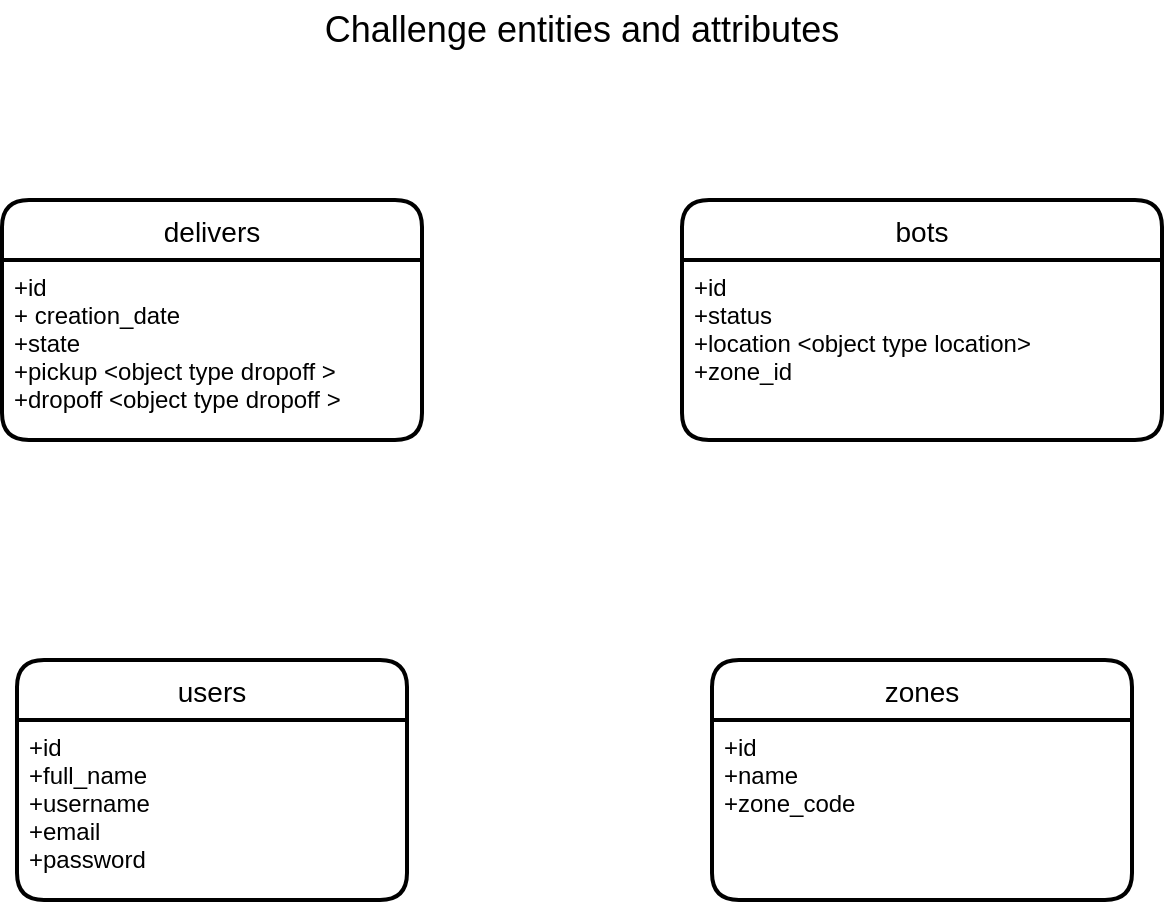 <mxfile>
    <diagram id="avzoBupL-EapAAHA4a49" name="Página-1">
        <mxGraphModel dx="957" dy="567" grid="1" gridSize="10" guides="1" tooltips="1" connect="1" arrows="1" fold="1" page="1" pageScale="1" pageWidth="827" pageHeight="1169" math="0" shadow="0">
            <root>
                <mxCell id="0"/>
                <mxCell id="1" parent="0"/>
                <mxCell id="2" value="delivers" style="swimlane;childLayout=stackLayout;horizontal=1;startSize=30;horizontalStack=0;rounded=1;fontSize=14;fontStyle=0;strokeWidth=2;resizeParent=0;resizeLast=1;shadow=0;dashed=0;align=center;" parent="1" vertex="1">
                    <mxGeometry x="140" y="120" width="210" height="120" as="geometry"/>
                </mxCell>
                <mxCell id="3" value="+id&#10;+ creation_date&#10;+state&#10;+pickup &lt;object type dropoff &gt;&#10;+dropoff &lt;object type dropoff &gt;" style="align=left;strokeColor=none;fillColor=none;spacingLeft=4;fontSize=12;verticalAlign=top;resizable=0;rotatable=0;part=1;" parent="2" vertex="1">
                    <mxGeometry y="30" width="210" height="90" as="geometry"/>
                </mxCell>
                <mxCell id="4" value="zones" style="swimlane;childLayout=stackLayout;horizontal=1;startSize=30;horizontalStack=0;rounded=1;fontSize=14;fontStyle=0;strokeWidth=2;resizeParent=0;resizeLast=1;shadow=0;dashed=0;align=center;" parent="1" vertex="1">
                    <mxGeometry x="495" y="350" width="210" height="120" as="geometry"/>
                </mxCell>
                <mxCell id="5" value="+id&#10;+name&#10;+zone_code" style="align=left;strokeColor=none;fillColor=none;spacingLeft=4;fontSize=12;verticalAlign=top;resizable=0;rotatable=0;part=1;" parent="4" vertex="1">
                    <mxGeometry y="30" width="210" height="90" as="geometry"/>
                </mxCell>
                <mxCell id="6" value="bots" style="swimlane;childLayout=stackLayout;horizontal=1;startSize=30;horizontalStack=0;rounded=1;fontSize=14;fontStyle=0;strokeWidth=2;resizeParent=0;resizeLast=1;shadow=0;dashed=0;align=center;" parent="1" vertex="1">
                    <mxGeometry x="480" y="120" width="240" height="120" as="geometry"/>
                </mxCell>
                <mxCell id="7" value="+id&#10;+status&#10;+location &lt;object type location&gt;&#10;+zone_id " style="align=left;strokeColor=none;fillColor=none;spacingLeft=4;fontSize=12;verticalAlign=top;resizable=0;rotatable=0;part=1;" parent="6" vertex="1">
                    <mxGeometry y="30" width="240" height="90" as="geometry"/>
                </mxCell>
                <mxCell id="9" value="users" style="swimlane;childLayout=stackLayout;horizontal=1;startSize=30;horizontalStack=0;rounded=1;fontSize=14;fontStyle=0;strokeWidth=2;resizeParent=0;resizeLast=1;shadow=0;dashed=0;align=center;" parent="1" vertex="1">
                    <mxGeometry x="147.5" y="350" width="195" height="120" as="geometry"/>
                </mxCell>
                <mxCell id="10" value="+id&#10;+full_name&#10;+username&#10;+email&#10;+password" style="align=left;strokeColor=none;fillColor=none;spacingLeft=4;fontSize=12;verticalAlign=top;resizable=0;rotatable=0;part=1;" parent="9" vertex="1">
                    <mxGeometry y="30" width="195" height="90" as="geometry"/>
                </mxCell>
                <mxCell id="11" value="&lt;font style=&quot;font-size: 18px&quot;&gt;Challenge entities and attributes&lt;/font&gt;" style="text;html=1;strokeColor=none;fillColor=none;align=center;verticalAlign=middle;whiteSpace=wrap;rounded=0;" parent="1" vertex="1">
                    <mxGeometry x="270" y="20" width="320" height="30" as="geometry"/>
                </mxCell>
            </root>
        </mxGraphModel>
    </diagram>
</mxfile>